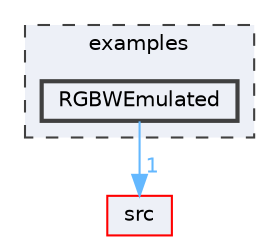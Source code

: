 digraph "/home/runner/work/FastLED/FastLED/examples/RGBWEmulated"
{
 // LATEX_PDF_SIZE
  bgcolor="transparent";
  edge [fontname=Helvetica,fontsize=10,labelfontname=Helvetica,labelfontsize=10];
  node [fontname=Helvetica,fontsize=10,shape=box,height=0.2,width=0.4];
  compound=true
  subgraph clusterdir_d28a4824dc47e487b107a5db32ef43c4 {
    graph [ bgcolor="#edf0f7", pencolor="grey25", label="examples", fontname=Helvetica,fontsize=10 style="filled,dashed", URL="dir_d28a4824dc47e487b107a5db32ef43c4.html",tooltip=""]
  dir_95706ba2bc27dcedba12f10841db5171 [label="RGBWEmulated", fillcolor="#edf0f7", color="grey25", style="filled,bold", URL="dir_95706ba2bc27dcedba12f10841db5171.html",tooltip=""];
  }
  dir_68267d1309a1af8e8297ef4c3efbcdba [label="src", fillcolor="#edf0f7", color="red", style="filled", URL="dir_68267d1309a1af8e8297ef4c3efbcdba.html",tooltip=""];
  dir_95706ba2bc27dcedba12f10841db5171->dir_68267d1309a1af8e8297ef4c3efbcdba [headlabel="1", labeldistance=1.5 headhref="dir_000069_000073.html" href="dir_000069_000073.html" color="steelblue1" fontcolor="steelblue1"];
}
